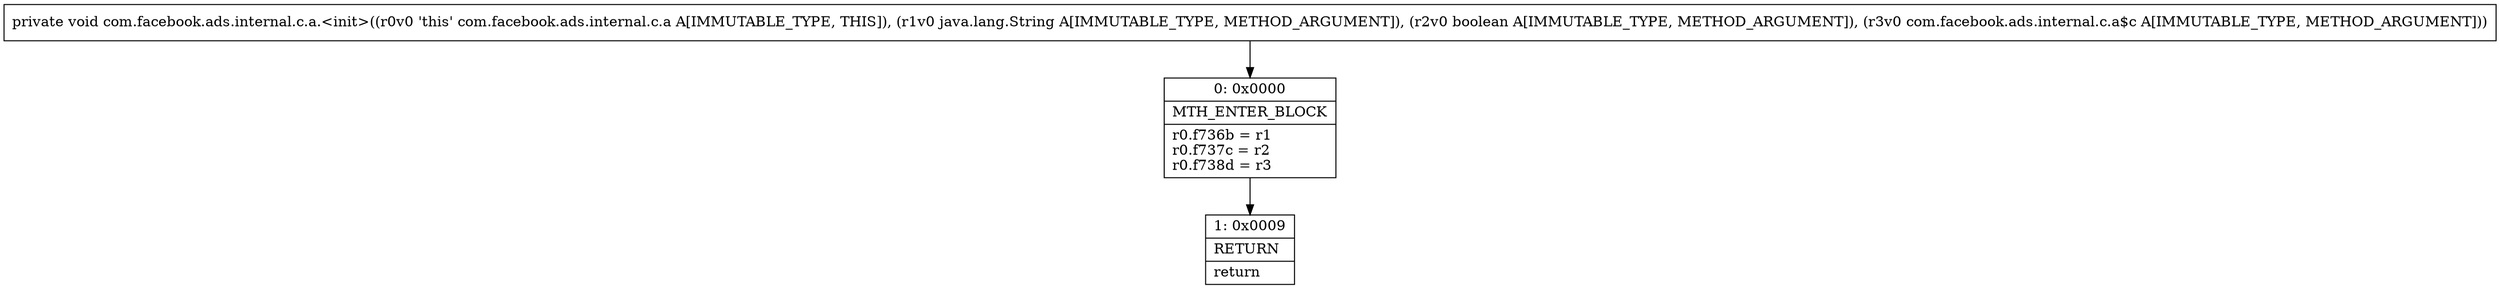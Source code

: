 digraph "CFG forcom.facebook.ads.internal.c.a.\<init\>(Ljava\/lang\/String;ZLcom\/facebook\/ads\/internal\/c\/a$c;)V" {
Node_0 [shape=record,label="{0\:\ 0x0000|MTH_ENTER_BLOCK\l|r0.f736b = r1\lr0.f737c = r2\lr0.f738d = r3\l}"];
Node_1 [shape=record,label="{1\:\ 0x0009|RETURN\l|return\l}"];
MethodNode[shape=record,label="{private void com.facebook.ads.internal.c.a.\<init\>((r0v0 'this' com.facebook.ads.internal.c.a A[IMMUTABLE_TYPE, THIS]), (r1v0 java.lang.String A[IMMUTABLE_TYPE, METHOD_ARGUMENT]), (r2v0 boolean A[IMMUTABLE_TYPE, METHOD_ARGUMENT]), (r3v0 com.facebook.ads.internal.c.a$c A[IMMUTABLE_TYPE, METHOD_ARGUMENT])) }"];
MethodNode -> Node_0;
Node_0 -> Node_1;
}

